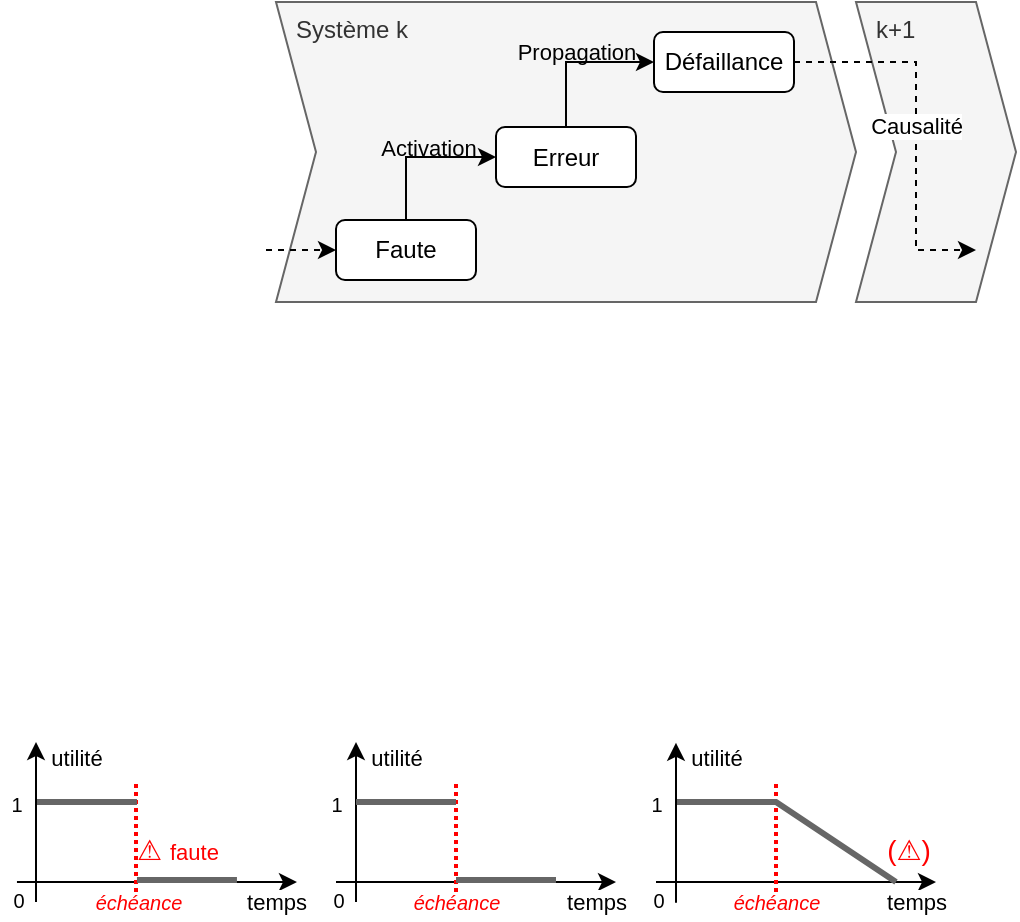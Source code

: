 <mxfile version="15.7.3" type="device"><diagram id="HgoFxeLHam_DdfzHIRyJ" name="Page-1"><mxGraphModel dx="677" dy="411" grid="1" gridSize="10" guides="1" tooltips="1" connect="1" arrows="1" fold="1" page="1" pageScale="1" pageWidth="827" pageHeight="1169" math="0" shadow="0"><root><mxCell id="0"/><mxCell id="1" parent="0"/><mxCell id="oZg3CFvii_K1nsw8Q20Q-16" value="" style="group" vertex="1" connectable="0" parent="1"><mxGeometry x="195" y="120" width="375" height="150" as="geometry"/></mxCell><mxCell id="oZg3CFvii_K1nsw8Q20Q-3" value="k+1" style="shape=step;perimeter=stepPerimeter;whiteSpace=wrap;html=1;fixedSize=1;verticalAlign=top;align=left;spacingLeft=8;fillColor=#f5f5f5;fontColor=#333333;strokeColor=#666666;" vertex="1" parent="oZg3CFvii_K1nsw8Q20Q-16"><mxGeometry x="295" width="80" height="150" as="geometry"/></mxCell><mxCell id="oZg3CFvii_K1nsw8Q20Q-1" value="Système k" style="shape=step;perimeter=stepPerimeter;whiteSpace=wrap;html=1;fixedSize=1;verticalAlign=top;align=left;spacingLeft=8;fillColor=#f5f5f5;fontColor=#333333;strokeColor=#666666;" vertex="1" parent="oZg3CFvii_K1nsw8Q20Q-16"><mxGeometry x="5" width="290" height="150" as="geometry"/></mxCell><mxCell id="oZg3CFvii_K1nsw8Q20Q-4" value="Faute" style="rounded=1;whiteSpace=wrap;html=1;align=center;verticalAlign=middle;" vertex="1" parent="oZg3CFvii_K1nsw8Q20Q-16"><mxGeometry x="35" y="109" width="70" height="30" as="geometry"/></mxCell><mxCell id="oZg3CFvii_K1nsw8Q20Q-6" value="Erreur" style="rounded=1;whiteSpace=wrap;html=1;align=center;verticalAlign=middle;" vertex="1" parent="oZg3CFvii_K1nsw8Q20Q-16"><mxGeometry x="115" y="62.5" width="70" height="30" as="geometry"/></mxCell><mxCell id="oZg3CFvii_K1nsw8Q20Q-7" value="Activation" style="edgeStyle=orthogonalEdgeStyle;rounded=0;orthogonalLoop=1;jettySize=auto;html=1;labelBackgroundColor=none;elbow=vertical;exitX=0.5;exitY=0;exitDx=0;exitDy=0;entryX=0;entryY=0.5;entryDx=0;entryDy=0;" edge="1" parent="oZg3CFvii_K1nsw8Q20Q-16" source="oZg3CFvii_K1nsw8Q20Q-4" target="oZg3CFvii_K1nsw8Q20Q-6"><mxGeometry x="0.103" y="5" relative="1" as="geometry"><mxPoint as="offset"/></mxGeometry></mxCell><mxCell id="oZg3CFvii_K1nsw8Q20Q-8" value="Défaillance" style="rounded=1;whiteSpace=wrap;html=1;align=center;verticalAlign=middle;" vertex="1" parent="oZg3CFvii_K1nsw8Q20Q-16"><mxGeometry x="194" y="15" width="70" height="30" as="geometry"/></mxCell><mxCell id="oZg3CFvii_K1nsw8Q20Q-9" value="Propagation" style="edgeStyle=orthogonalEdgeStyle;rounded=0;orthogonalLoop=1;jettySize=auto;html=1;labelBackgroundColor=none;entryX=0;entryY=0.5;entryDx=0;entryDy=0;exitX=0.5;exitY=0;exitDx=0;exitDy=0;" edge="1" parent="oZg3CFvii_K1nsw8Q20Q-16" source="oZg3CFvii_K1nsw8Q20Q-6" target="oZg3CFvii_K1nsw8Q20Q-8"><mxGeometry x="-0.02" y="5" relative="1" as="geometry"><mxPoint as="offset"/></mxGeometry></mxCell><mxCell id="oZg3CFvii_K1nsw8Q20Q-11" value="" style="edgeStyle=orthogonalEdgeStyle;rounded=0;orthogonalLoop=1;jettySize=auto;html=1;entryX=0;entryY=0.5;entryDx=0;entryDy=0;dashed=1;" edge="1" parent="oZg3CFvii_K1nsw8Q20Q-16" target="oZg3CFvii_K1nsw8Q20Q-4"><mxGeometry relative="1" as="geometry"><mxPoint x="585" y="55" as="targetPoint"/><mxPoint y="124" as="sourcePoint"/></mxGeometry></mxCell><mxCell id="oZg3CFvii_K1nsw8Q20Q-15" value="" style="rounded=1;whiteSpace=wrap;html=1;align=center;verticalAlign=middle;fillColor=none;strokeColor=none;" vertex="1" parent="oZg3CFvii_K1nsw8Q20Q-16"><mxGeometry x="355" y="109" width="20" height="30" as="geometry"/></mxCell><mxCell id="oZg3CFvii_K1nsw8Q20Q-10" value="Causalité" style="edgeStyle=elbowEdgeStyle;rounded=0;orthogonalLoop=1;jettySize=auto;html=1;startArrow=none;dashed=1;labelBackgroundColor=default;" edge="1" parent="oZg3CFvii_K1nsw8Q20Q-16" source="oZg3CFvii_K1nsw8Q20Q-8" target="oZg3CFvii_K1nsw8Q20Q-15"><mxGeometry relative="1" as="geometry"><mxPoint x="325" y="200" as="targetPoint"/><Array as="points"><mxPoint x="325" y="80"/></Array></mxGeometry></mxCell><mxCell id="oZg3CFvii_K1nsw8Q20Q-20" value="temps" style="endArrow=classic;html=1;rounded=0;labelBackgroundColor=default;" edge="1" parent="1"><mxGeometry x="0.857" y="-10" width="50" height="50" relative="1" as="geometry"><mxPoint x="390" y="560" as="sourcePoint"/><mxPoint x="530" y="560" as="targetPoint"/><mxPoint as="offset"/></mxGeometry></mxCell><mxCell id="oZg3CFvii_K1nsw8Q20Q-25" value="échéance" style="edgeLabel;html=1;align=center;verticalAlign=middle;resizable=0;points=[];fontStyle=2;fontSize=10;fontColor=#FF0000;" vertex="1" connectable="0" parent="oZg3CFvii_K1nsw8Q20Q-20"><mxGeometry x="0.202" y="1" relative="1" as="geometry"><mxPoint x="-24" y="11" as="offset"/></mxGeometry></mxCell><mxCell id="oZg3CFvii_K1nsw8Q20Q-32" value="" style="endArrow=none;dashed=1;html=1;rounded=0;labelBackgroundColor=default;fillColor=#f8cecc;strokeColor=#FF0000;strokeWidth=2;dashPattern=1 1;" edge="1" parent="1"><mxGeometry width="50" height="50" relative="1" as="geometry"><mxPoint x="450" y="565" as="sourcePoint"/><mxPoint x="450" y="510" as="targetPoint"/></mxGeometry></mxCell><mxCell id="oZg3CFvii_K1nsw8Q20Q-76" value="(⚠)" style="edgeLabel;html=1;align=center;verticalAlign=middle;resizable=0;points=[];fontSize=14;fontColor=#FF0000;labelBackgroundColor=none;" vertex="1" connectable="0" parent="oZg3CFvii_K1nsw8Q20Q-32"><mxGeometry x="-0.366" y="1" relative="1" as="geometry"><mxPoint x="67" y="-4" as="offset"/></mxGeometry></mxCell><mxCell id="oZg3CFvii_K1nsw8Q20Q-33" value="" style="endArrow=none;html=1;rounded=0;labelBackgroundColor=default;strokeWidth=3;fillColor=#f5f5f5;strokeColor=#666666;" edge="1" parent="1"><mxGeometry width="50" height="50" relative="1" as="geometry"><mxPoint x="400" y="520" as="sourcePoint"/><mxPoint x="510" y="560" as="targetPoint"/><Array as="points"><mxPoint x="450" y="520"/></Array></mxGeometry></mxCell><mxCell id="oZg3CFvii_K1nsw8Q20Q-34" value="utilité" style="endArrow=classic;html=1;rounded=0;labelBackgroundColor=default;" edge="1" parent="1"><mxGeometry x="0.818" y="-20" width="50" height="50" relative="1" as="geometry"><mxPoint x="240" y="570" as="sourcePoint"/><mxPoint x="240" y="490" as="targetPoint"/><mxPoint as="offset"/></mxGeometry></mxCell><mxCell id="oZg3CFvii_K1nsw8Q20Q-57" value="&lt;font color=&quot;#000000&quot;&gt;1&lt;/font&gt;" style="edgeLabel;html=1;align=center;verticalAlign=middle;resizable=0;points=[];fontSize=10;fontColor=#FF0000;" vertex="1" connectable="0" parent="oZg3CFvii_K1nsw8Q20Q-34"><mxGeometry x="-0.284" y="-1" relative="1" as="geometry"><mxPoint x="-11" y="-21" as="offset"/></mxGeometry></mxCell><mxCell id="oZg3CFvii_K1nsw8Q20Q-35" value="temps" style="endArrow=classic;html=1;rounded=0;labelBackgroundColor=default;" edge="1" parent="1"><mxGeometry x="0.857" y="-10" width="50" height="50" relative="1" as="geometry"><mxPoint x="230" y="560" as="sourcePoint"/><mxPoint x="370" y="560" as="targetPoint"/><mxPoint as="offset"/></mxGeometry></mxCell><mxCell id="oZg3CFvii_K1nsw8Q20Q-36" value="échéance" style="edgeLabel;html=1;align=center;verticalAlign=middle;resizable=0;points=[];fontStyle=2;fontSize=10;fontColor=#FF0000;" vertex="1" connectable="0" parent="oZg3CFvii_K1nsw8Q20Q-35"><mxGeometry x="0.202" y="1" relative="1" as="geometry"><mxPoint x="-24" y="11" as="offset"/></mxGeometry></mxCell><mxCell id="oZg3CFvii_K1nsw8Q20Q-37" value="" style="endArrow=none;dashed=1;html=1;rounded=0;labelBackgroundColor=default;fillColor=#f8cecc;strokeColor=#FF0000;strokeWidth=2;dashPattern=1 1;" edge="1" parent="1"><mxGeometry width="50" height="50" relative="1" as="geometry"><mxPoint x="290" y="565" as="sourcePoint"/><mxPoint x="290" y="510" as="targetPoint"/></mxGeometry></mxCell><mxCell id="oZg3CFvii_K1nsw8Q20Q-38" value="" style="endArrow=none;html=1;rounded=0;labelBackgroundColor=default;strokeWidth=3;fillColor=#f5f5f5;strokeColor=#666666;" edge="1" parent="1"><mxGeometry width="50" height="50" relative="1" as="geometry"><mxPoint x="240" y="520" as="sourcePoint"/><mxPoint x="290" y="520" as="targetPoint"/><Array as="points"/></mxGeometry></mxCell><mxCell id="oZg3CFvii_K1nsw8Q20Q-44" value="" style="endArrow=none;html=1;rounded=0;labelBackgroundColor=default;strokeWidth=3;fillColor=#f5f5f5;strokeColor=#666666;" edge="1" parent="1"><mxGeometry width="50" height="50" relative="1" as="geometry"><mxPoint x="290" y="559" as="sourcePoint"/><mxPoint x="340" y="559" as="targetPoint"/><Array as="points"/></mxGeometry></mxCell><mxCell id="oZg3CFvii_K1nsw8Q20Q-46" value="temps" style="endArrow=classic;html=1;rounded=0;labelBackgroundColor=default;" edge="1" parent="1"><mxGeometry x="0.857" y="-10" width="50" height="50" relative="1" as="geometry"><mxPoint x="70.48" y="560" as="sourcePoint"/><mxPoint x="210.48" y="560" as="targetPoint"/><mxPoint as="offset"/></mxGeometry></mxCell><mxCell id="oZg3CFvii_K1nsw8Q20Q-47" value="échéance" style="edgeLabel;html=1;align=center;verticalAlign=middle;resizable=0;points=[];fontColor=#FF0000;fontStyle=2;fontSize=10;" vertex="1" connectable="0" parent="oZg3CFvii_K1nsw8Q20Q-46"><mxGeometry x="0.202" y="1" relative="1" as="geometry"><mxPoint x="-24" y="11" as="offset"/></mxGeometry></mxCell><mxCell id="oZg3CFvii_K1nsw8Q20Q-48" value="" style="endArrow=none;dashed=1;html=1;rounded=0;labelBackgroundColor=default;fillColor=#f8cecc;strokeColor=#FF0000;strokeWidth=2;dashPattern=1 1;" edge="1" parent="1"><mxGeometry width="50" height="50" relative="1" as="geometry"><mxPoint x="130" y="565" as="sourcePoint"/><mxPoint x="130" y="510" as="targetPoint"/></mxGeometry></mxCell><mxCell id="oZg3CFvii_K1nsw8Q20Q-51" value="&lt;span class=&quot;box&quot;&gt;&lt;font style=&quot;font-size: 14px&quot;&gt;⚠&amp;nbsp;&lt;/font&gt;&lt;/span&gt;faute&amp;nbsp;" style="edgeLabel;html=1;align=center;verticalAlign=middle;resizable=0;points=[];fontColor=#FF0000;labelBackgroundColor=none;" vertex="1" connectable="0" parent="oZg3CFvii_K1nsw8Q20Q-48"><mxGeometry x="-0.427" y="1" relative="1" as="geometry"><mxPoint x="23" y="-5" as="offset"/></mxGeometry></mxCell><mxCell id="oZg3CFvii_K1nsw8Q20Q-49" value="" style="endArrow=none;html=1;rounded=0;labelBackgroundColor=default;strokeWidth=3;fillColor=#f5f5f5;strokeColor=#666666;" edge="1" parent="1"><mxGeometry width="50" height="50" relative="1" as="geometry"><mxPoint x="80.48" y="520" as="sourcePoint"/><mxPoint x="130.48" y="520" as="targetPoint"/><Array as="points"/></mxGeometry></mxCell><mxCell id="oZg3CFvii_K1nsw8Q20Q-50" value="" style="endArrow=none;html=1;rounded=0;labelBackgroundColor=default;strokeWidth=3;fillColor=#f5f5f5;strokeColor=#666666;" edge="1" parent="1"><mxGeometry width="50" height="50" relative="1" as="geometry"><mxPoint x="130.48" y="559" as="sourcePoint"/><mxPoint x="180.48" y="559" as="targetPoint"/><Array as="points"/></mxGeometry></mxCell><mxCell id="oZg3CFvii_K1nsw8Q20Q-58" value="&lt;font color=&quot;#000000&quot;&gt;0&lt;br&gt;&lt;/font&gt;" style="edgeLabel;html=1;align=center;verticalAlign=middle;resizable=0;points=[];fontSize=10;fontColor=#FF0000;spacingRight=0;spacingLeft=0;labelBackgroundColor=#FFFFFF;" vertex="1" connectable="0" parent="1"><mxGeometry x="239.52" y="539.999" as="geometry"><mxPoint x="-9" y="29" as="offset"/></mxGeometry></mxCell><mxCell id="oZg3CFvii_K1nsw8Q20Q-61" value="utilité" style="endArrow=classic;html=1;rounded=0;labelBackgroundColor=default;" edge="1" parent="1"><mxGeometry x="0.818" y="-20" width="50" height="50" relative="1" as="geometry"><mxPoint x="80" y="570.0" as="sourcePoint"/><mxPoint x="80" y="490" as="targetPoint"/><mxPoint as="offset"/></mxGeometry></mxCell><mxCell id="oZg3CFvii_K1nsw8Q20Q-62" value="&lt;font color=&quot;#000000&quot;&gt;1&lt;/font&gt;" style="edgeLabel;html=1;align=center;verticalAlign=middle;resizable=0;points=[];fontSize=10;fontColor=#FF0000;" vertex="1" connectable="0" parent="oZg3CFvii_K1nsw8Q20Q-61"><mxGeometry x="-0.284" y="-1" relative="1" as="geometry"><mxPoint x="-11" y="-21" as="offset"/></mxGeometry></mxCell><mxCell id="oZg3CFvii_K1nsw8Q20Q-63" value="&lt;font color=&quot;#000000&quot;&gt;0&lt;br&gt;&lt;/font&gt;" style="edgeLabel;html=1;align=center;verticalAlign=middle;resizable=0;points=[];fontSize=10;fontColor=#FF0000;" vertex="1" connectable="0" parent="1"><mxGeometry x="80" y="539.999" as="geometry"><mxPoint x="-9" y="29" as="offset"/></mxGeometry></mxCell><mxCell id="oZg3CFvii_K1nsw8Q20Q-64" value="utilité" style="endArrow=classic;html=1;rounded=0;labelBackgroundColor=default;" edge="1" parent="1"><mxGeometry x="0.818" y="-20" width="50" height="50" relative="1" as="geometry"><mxPoint x="400" y="570.43" as="sourcePoint"/><mxPoint x="400" y="490.43" as="targetPoint"/><mxPoint as="offset"/></mxGeometry></mxCell><mxCell id="oZg3CFvii_K1nsw8Q20Q-65" value="&lt;font color=&quot;#000000&quot;&gt;1&lt;/font&gt;" style="edgeLabel;html=1;align=center;verticalAlign=middle;resizable=0;points=[];fontSize=10;fontColor=#FF0000;" vertex="1" connectable="0" parent="oZg3CFvii_K1nsw8Q20Q-64"><mxGeometry x="-0.284" y="-1" relative="1" as="geometry"><mxPoint x="-11" y="-21" as="offset"/></mxGeometry></mxCell><mxCell id="oZg3CFvii_K1nsw8Q20Q-66" value="&lt;font color=&quot;#000000&quot;&gt;0&lt;br&gt;&lt;/font&gt;" style="edgeLabel;html=1;align=center;verticalAlign=middle;resizable=0;points=[];fontSize=10;fontColor=#FF0000;" vertex="1" connectable="0" parent="1"><mxGeometry x="400" y="539.999" as="geometry"><mxPoint x="-9" y="29" as="offset"/></mxGeometry></mxCell></root></mxGraphModel></diagram></mxfile>